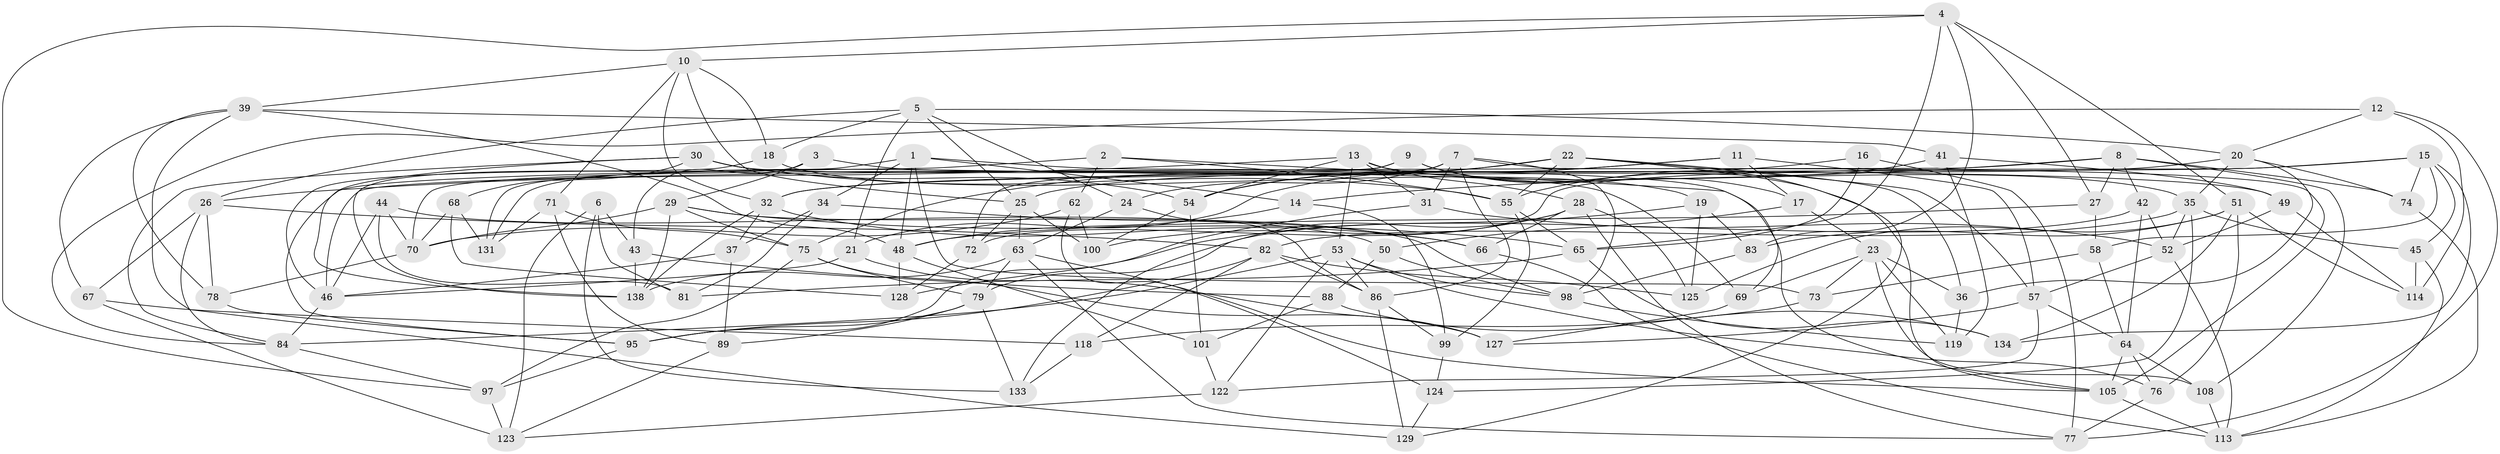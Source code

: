 // Generated by graph-tools (version 1.1) at 2025/52/02/27/25 19:52:31]
// undirected, 101 vertices, 244 edges
graph export_dot {
graph [start="1"]
  node [color=gray90,style=filled];
  1 [super="+117"];
  2;
  3;
  4 [super="+136"];
  5 [super="+103"];
  6;
  7 [super="+130"];
  8 [super="+110"];
  9;
  10 [super="+90"];
  11;
  12;
  13 [super="+56"];
  14;
  15 [super="+38"];
  16;
  17;
  18;
  19;
  20 [super="+85"];
  21;
  22 [super="+47"];
  23 [super="+33"];
  24;
  25 [super="+104"];
  26 [super="+120"];
  27;
  28 [super="+59"];
  29 [super="+140"];
  30 [super="+111"];
  31;
  32 [super="+40"];
  34;
  35 [super="+141"];
  36;
  37;
  39 [super="+137"];
  41;
  42;
  43;
  44;
  45;
  46 [super="+61"];
  48 [super="+92"];
  49;
  50;
  51 [super="+106"];
  52 [super="+143"];
  53 [super="+142"];
  54 [super="+80"];
  55 [super="+93"];
  57 [super="+60"];
  58;
  62;
  63 [super="+87"];
  64 [super="+116"];
  65 [super="+91"];
  66;
  67;
  68;
  69;
  70 [super="+94"];
  71;
  72;
  73;
  74;
  75 [super="+96"];
  76;
  77 [super="+126"];
  78;
  79 [super="+109"];
  81;
  82 [super="+102"];
  83;
  84 [super="+135"];
  86 [super="+132"];
  88;
  89;
  95 [super="+139"];
  97 [super="+107"];
  98 [super="+112"];
  99;
  100;
  101;
  105 [super="+115"];
  108;
  113 [super="+121"];
  114;
  118;
  119;
  122;
  123 [super="+145"];
  124;
  125;
  127;
  128;
  129;
  131;
  133;
  134;
  138 [super="+144"];
  1 -- 131;
  1 -- 14;
  1 -- 105;
  1 -- 48;
  1 -- 34;
  1 -- 73;
  2 -- 69;
  2 -- 62;
  2 -- 55;
  2 -- 95;
  3 -- 29;
  3 -- 43;
  3 -- 49;
  3 -- 138;
  4 -- 97;
  4 -- 83;
  4 -- 27;
  4 -- 65;
  4 -- 10;
  4 -- 51;
  5 -- 26;
  5 -- 21;
  5 -- 18;
  5 -- 24;
  5 -- 25;
  5 -- 20;
  6 -- 81;
  6 -- 123;
  6 -- 43;
  6 -- 133;
  7 -- 86;
  7 -- 31;
  7 -- 131;
  7 -- 24;
  7 -- 98;
  7 -- 105;
  8 -- 74;
  8 -- 27;
  8 -- 108;
  8 -- 46;
  8 -- 42;
  8 -- 14;
  9 -- 17;
  9 -- 72;
  9 -- 70;
  9 -- 105;
  10 -- 32;
  10 -- 25;
  10 -- 18;
  10 -- 71;
  10 -- 39;
  11 -- 17;
  11 -- 21;
  11 -- 57;
  11 -- 54;
  12 -- 84;
  12 -- 114;
  12 -- 77;
  12 -- 20;
  13 -- 54;
  13 -- 35;
  13 -- 28;
  13 -- 26;
  13 -- 53;
  13 -- 31;
  14 -- 99;
  14 -- 48;
  15 -- 74;
  15 -- 134;
  15 -- 32;
  15 -- 72;
  15 -- 58;
  15 -- 45;
  16 -- 77 [weight=2];
  16 -- 25;
  16 -- 65;
  17 -- 23;
  17 -- 50;
  18 -- 19;
  18 -- 46;
  19 -- 125;
  19 -- 128;
  19 -- 83;
  20 -- 32;
  20 -- 36;
  20 -- 74;
  20 -- 35;
  21 -- 127;
  21 -- 46;
  22 -- 55;
  22 -- 75;
  22 -- 57;
  22 -- 54;
  22 -- 129;
  22 -- 36;
  23 -- 69;
  23 -- 119;
  23 -- 73;
  23 -- 108;
  23 -- 36;
  24 -- 86;
  24 -- 63;
  25 -- 100;
  25 -- 72;
  25 -- 63;
  26 -- 67;
  26 -- 78;
  26 -- 82;
  26 -- 84;
  27 -- 58;
  27 -- 48;
  28 -- 133;
  28 -- 66;
  28 -- 100;
  28 -- 77;
  28 -- 125;
  29 -- 70;
  29 -- 98;
  29 -- 65;
  29 -- 138;
  29 -- 75;
  30 -- 68;
  30 -- 69;
  30 -- 138;
  30 -- 84;
  30 -- 55;
  30 -- 54;
  31 -- 52;
  31 -- 95;
  32 -- 37;
  32 -- 138;
  32 -- 66;
  34 -- 66;
  34 -- 81;
  34 -- 37;
  35 -- 82;
  35 -- 124;
  35 -- 45;
  35 -- 52;
  36 -- 119;
  37 -- 89;
  37 -- 46;
  39 -- 41;
  39 -- 48;
  39 -- 129;
  39 -- 67;
  39 -- 78;
  41 -- 49;
  41 -- 119;
  41 -- 55;
  42 -- 79;
  42 -- 52;
  42 -- 64;
  43 -- 88;
  43 -- 138;
  44 -- 81;
  44 -- 50;
  44 -- 46;
  44 -- 70;
  45 -- 114;
  45 -- 113;
  46 -- 84;
  48 -- 128;
  48 -- 101;
  49 -- 114;
  49 -- 52;
  50 -- 88;
  50 -- 98;
  51 -- 76;
  51 -- 125;
  51 -- 134;
  51 -- 83;
  51 -- 114;
  52 -- 57;
  52 -- 113;
  53 -- 76;
  53 -- 122;
  53 -- 98;
  53 -- 86;
  53 -- 84;
  54 -- 100;
  54 -- 101;
  55 -- 65;
  55 -- 99;
  57 -- 122;
  57 -- 64;
  57 -- 127;
  58 -- 73;
  58 -- 64;
  62 -- 124;
  62 -- 70;
  62 -- 100;
  63 -- 79;
  63 -- 138;
  63 -- 77;
  63 -- 105;
  64 -- 105;
  64 -- 108;
  64 -- 76;
  65 -- 134;
  65 -- 81;
  66 -- 113;
  67 -- 118;
  67 -- 123;
  68 -- 128;
  68 -- 131;
  68 -- 70;
  69 -- 127;
  70 -- 78;
  71 -- 131;
  71 -- 89;
  71 -- 75;
  72 -- 128;
  73 -- 118;
  74 -- 113;
  75 -- 127;
  75 -- 97;
  75 -- 79;
  76 -- 77;
  78 -- 95;
  79 -- 95;
  79 -- 89;
  79 -- 133;
  82 -- 95;
  82 -- 86;
  82 -- 125;
  82 -- 118;
  83 -- 98;
  84 -- 97;
  86 -- 99;
  86 -- 129;
  88 -- 101;
  88 -- 134;
  89 -- 123;
  95 -- 97;
  97 -- 123 [weight=2];
  98 -- 119;
  99 -- 124;
  101 -- 122;
  105 -- 113;
  108 -- 113;
  118 -- 133;
  122 -- 123;
  124 -- 129;
}
